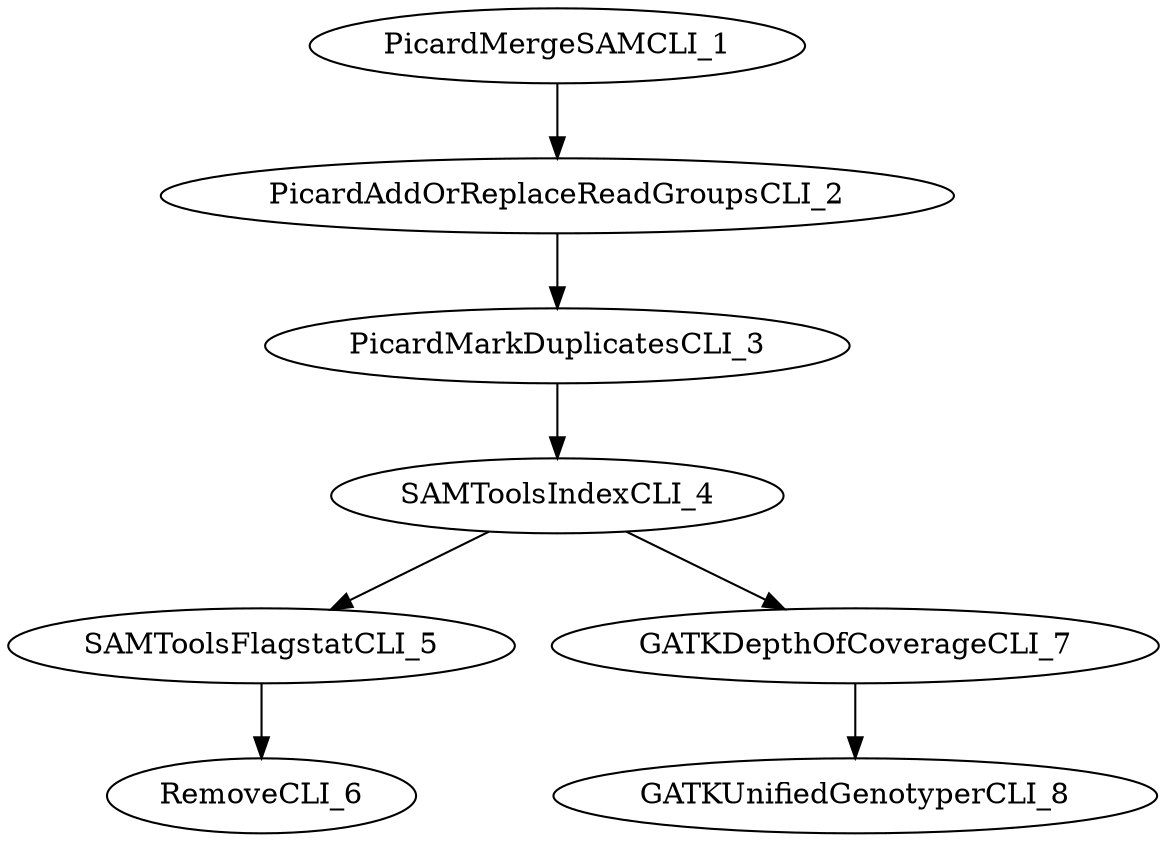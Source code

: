 digraph G {
  PicardMergeSAMCLI_1 [ label="PicardMergeSAMCLI_1" ];
  PicardAddOrReplaceReadGroupsCLI_2 [ label="PicardAddOrReplaceReadGroupsCLI_2" ];
  PicardMarkDuplicatesCLI_3 [ label="PicardMarkDuplicatesCLI_3" ];
  SAMToolsIndexCLI_4 [ label="SAMToolsIndexCLI_4" ];
  SAMToolsFlagstatCLI_5 [ label="SAMToolsFlagstatCLI_5" ];
  RemoveCLI_6 [ label="RemoveCLI_6" ];
  GATKDepthOfCoverageCLI_7 [ label="GATKDepthOfCoverageCLI_7" ];
  GATKUnifiedGenotyperCLI_8 [ label="GATKUnifiedGenotyperCLI_8" ];
  PicardMergeSAMCLI_1 -> PicardAddOrReplaceReadGroupsCLI_2;
  PicardAddOrReplaceReadGroupsCLI_2 -> PicardMarkDuplicatesCLI_3;
  PicardMarkDuplicatesCLI_3 -> SAMToolsIndexCLI_4;
  SAMToolsIndexCLI_4 -> SAMToolsFlagstatCLI_5;
  SAMToolsFlagstatCLI_5 -> RemoveCLI_6;
  SAMToolsIndexCLI_4 -> GATKDepthOfCoverageCLI_7;
  GATKDepthOfCoverageCLI_7 -> GATKUnifiedGenotyperCLI_8;
}
